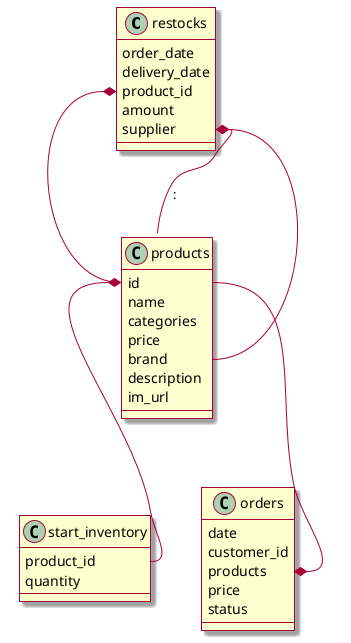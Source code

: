@startuml

skin rose

class restocks{
order_date
delivery_date
product_id
amount
supplier
}

class start_inventory{
product_id
quantity
}




class products{
id
name
categories
price
brand
description
im_url
}




class orders{
date
customer_id
products
price
status
}






restocks::product_id *-- products::id
restocks::supplier *-- products::
products::id *-- start_inventory::product_id
products::id --* orders::products
products::brand --* restocks::supplier

@enduml
